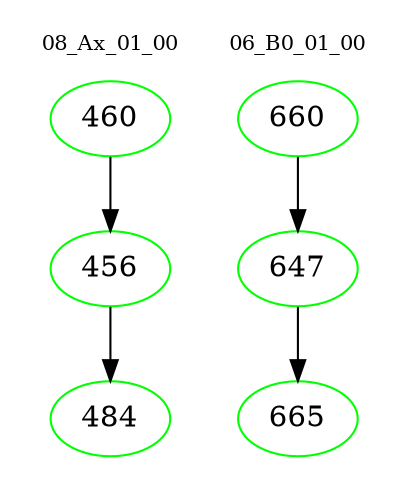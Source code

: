 digraph{
subgraph cluster_0 {
color = white
label = "08_Ax_01_00";
fontsize=10;
T0_460 [label="460", color="green"]
T0_460 -> T0_456 [color="black"]
T0_456 [label="456", color="green"]
T0_456 -> T0_484 [color="black"]
T0_484 [label="484", color="green"]
}
subgraph cluster_1 {
color = white
label = "06_B0_01_00";
fontsize=10;
T1_660 [label="660", color="green"]
T1_660 -> T1_647 [color="black"]
T1_647 [label="647", color="green"]
T1_647 -> T1_665 [color="black"]
T1_665 [label="665", color="green"]
}
}
